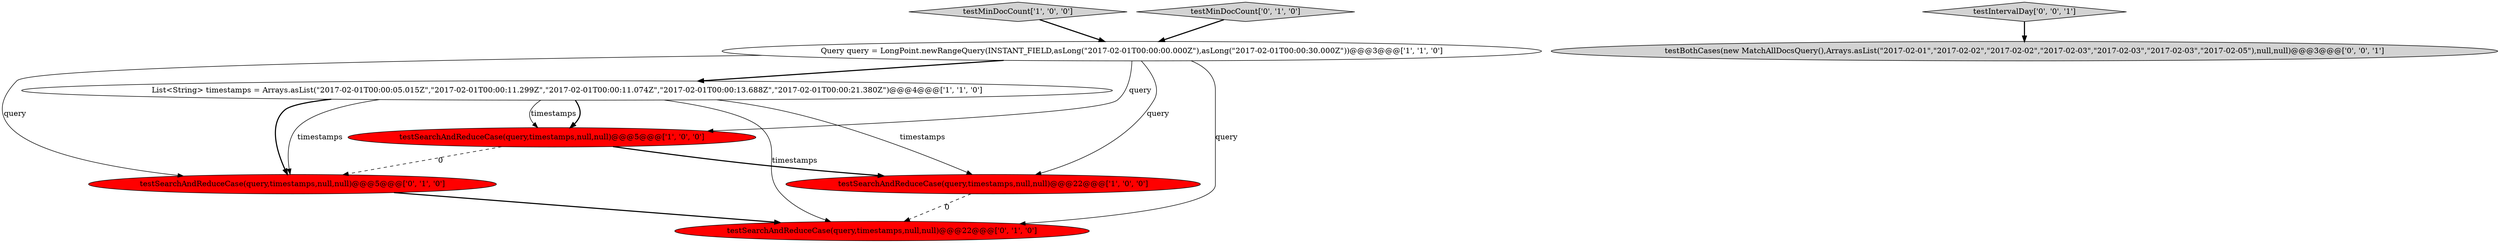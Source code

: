 digraph {
7 [style = filled, label = "testSearchAndReduceCase(query,timestamps,null,null)@@@5@@@['0', '1', '0']", fillcolor = red, shape = ellipse image = "AAA1AAABBB2BBB"];
4 [style = filled, label = "testMinDocCount['1', '0', '0']", fillcolor = lightgray, shape = diamond image = "AAA0AAABBB1BBB"];
6 [style = filled, label = "testSearchAndReduceCase(query,timestamps,null,null)@@@22@@@['0', '1', '0']", fillcolor = red, shape = ellipse image = "AAA1AAABBB2BBB"];
1 [style = filled, label = "testSearchAndReduceCase(query,timestamps,null,null)@@@5@@@['1', '0', '0']", fillcolor = red, shape = ellipse image = "AAA1AAABBB1BBB"];
3 [style = filled, label = "List<String> timestamps = Arrays.asList(\"2017-02-01T00:00:05.015Z\",\"2017-02-01T00:00:11.299Z\",\"2017-02-01T00:00:11.074Z\",\"2017-02-01T00:00:13.688Z\",\"2017-02-01T00:00:21.380Z\")@@@4@@@['1', '1', '0']", fillcolor = white, shape = ellipse image = "AAA0AAABBB1BBB"];
0 [style = filled, label = "testSearchAndReduceCase(query,timestamps,null,null)@@@22@@@['1', '0', '0']", fillcolor = red, shape = ellipse image = "AAA1AAABBB1BBB"];
5 [style = filled, label = "testMinDocCount['0', '1', '0']", fillcolor = lightgray, shape = diamond image = "AAA0AAABBB2BBB"];
2 [style = filled, label = "Query query = LongPoint.newRangeQuery(INSTANT_FIELD,asLong(\"2017-02-01T00:00:00.000Z\"),asLong(\"2017-02-01T00:00:30.000Z\"))@@@3@@@['1', '1', '0']", fillcolor = white, shape = ellipse image = "AAA0AAABBB1BBB"];
8 [style = filled, label = "testBothCases(new MatchAllDocsQuery(),Arrays.asList(\"2017-02-01\",\"2017-02-02\",\"2017-02-02\",\"2017-02-03\",\"2017-02-03\",\"2017-02-03\",\"2017-02-05\"),null,null)@@@3@@@['0', '0', '1']", fillcolor = lightgray, shape = ellipse image = "AAA0AAABBB3BBB"];
9 [style = filled, label = "testIntervalDay['0', '0', '1']", fillcolor = lightgray, shape = diamond image = "AAA0AAABBB3BBB"];
3->0 [style = solid, label="timestamps"];
5->2 [style = bold, label=""];
7->6 [style = bold, label=""];
2->1 [style = solid, label="query"];
1->0 [style = bold, label=""];
4->2 [style = bold, label=""];
1->7 [style = dashed, label="0"];
0->6 [style = dashed, label="0"];
3->1 [style = bold, label=""];
3->7 [style = bold, label=""];
9->8 [style = bold, label=""];
3->1 [style = solid, label="timestamps"];
2->6 [style = solid, label="query"];
3->7 [style = solid, label="timestamps"];
2->0 [style = solid, label="query"];
2->7 [style = solid, label="query"];
2->3 [style = bold, label=""];
3->6 [style = solid, label="timestamps"];
}
